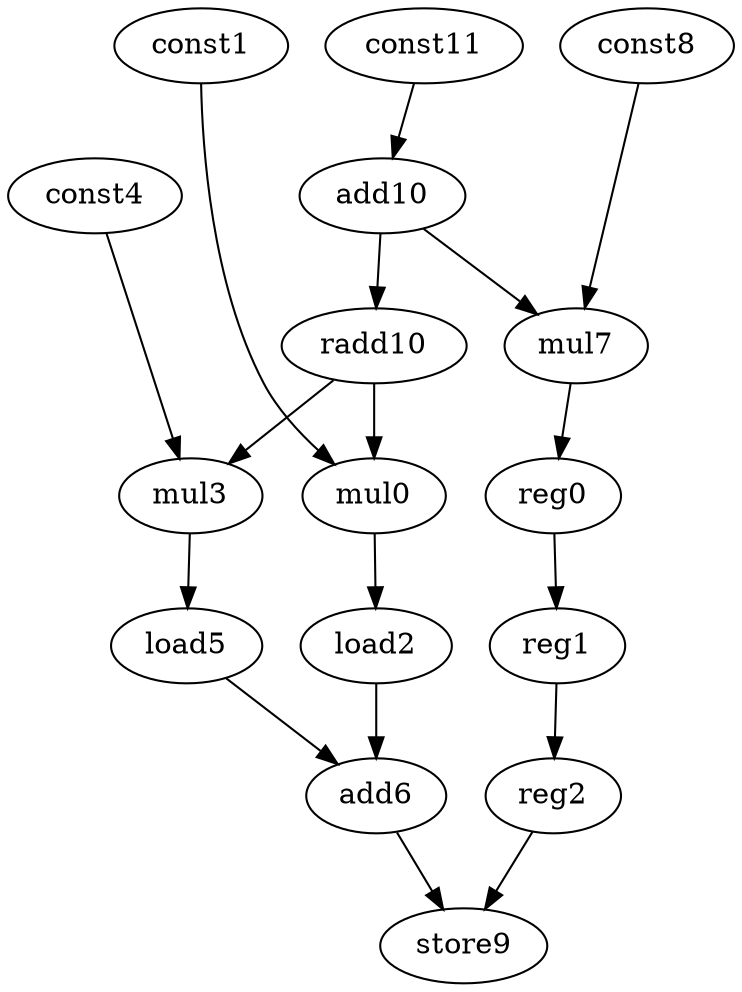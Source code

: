 digraph G {
    mul0;
    load2;
    const1;
    add6;
    mul3;
    load5;
    const4;
    store9;
    mul7;
    reg0;
    const8;
    reg1;
    reg2;
    add10;
    radd10;
    const11;
    mul0 -> load2 [weight=0];
    load2 -> add6 [weight=1];
    const1 -> mul0 [weight=0];
    add6 -> store9 [weight=0];
    mul3 -> load5 [weight=0];
    load5 -> add6 [weight=0];
    const4 -> mul3 [weight=0];
    mul7 -> reg0 [weight=0];
    reg0 -> reg1 [weight=0];
    const8 -> mul7 [weight=0];
    reg1 -> reg2 [weight=0];
    reg2 -> store9 [weight=0];
    add10 -> radd10 [weight=0];
    add10 -> mul7 [weight=0];
    radd10 -> mul0 [weight=1];
    radd10 -> mul3 [weight=0];
    const11 -> add10 [weight=0];
}
